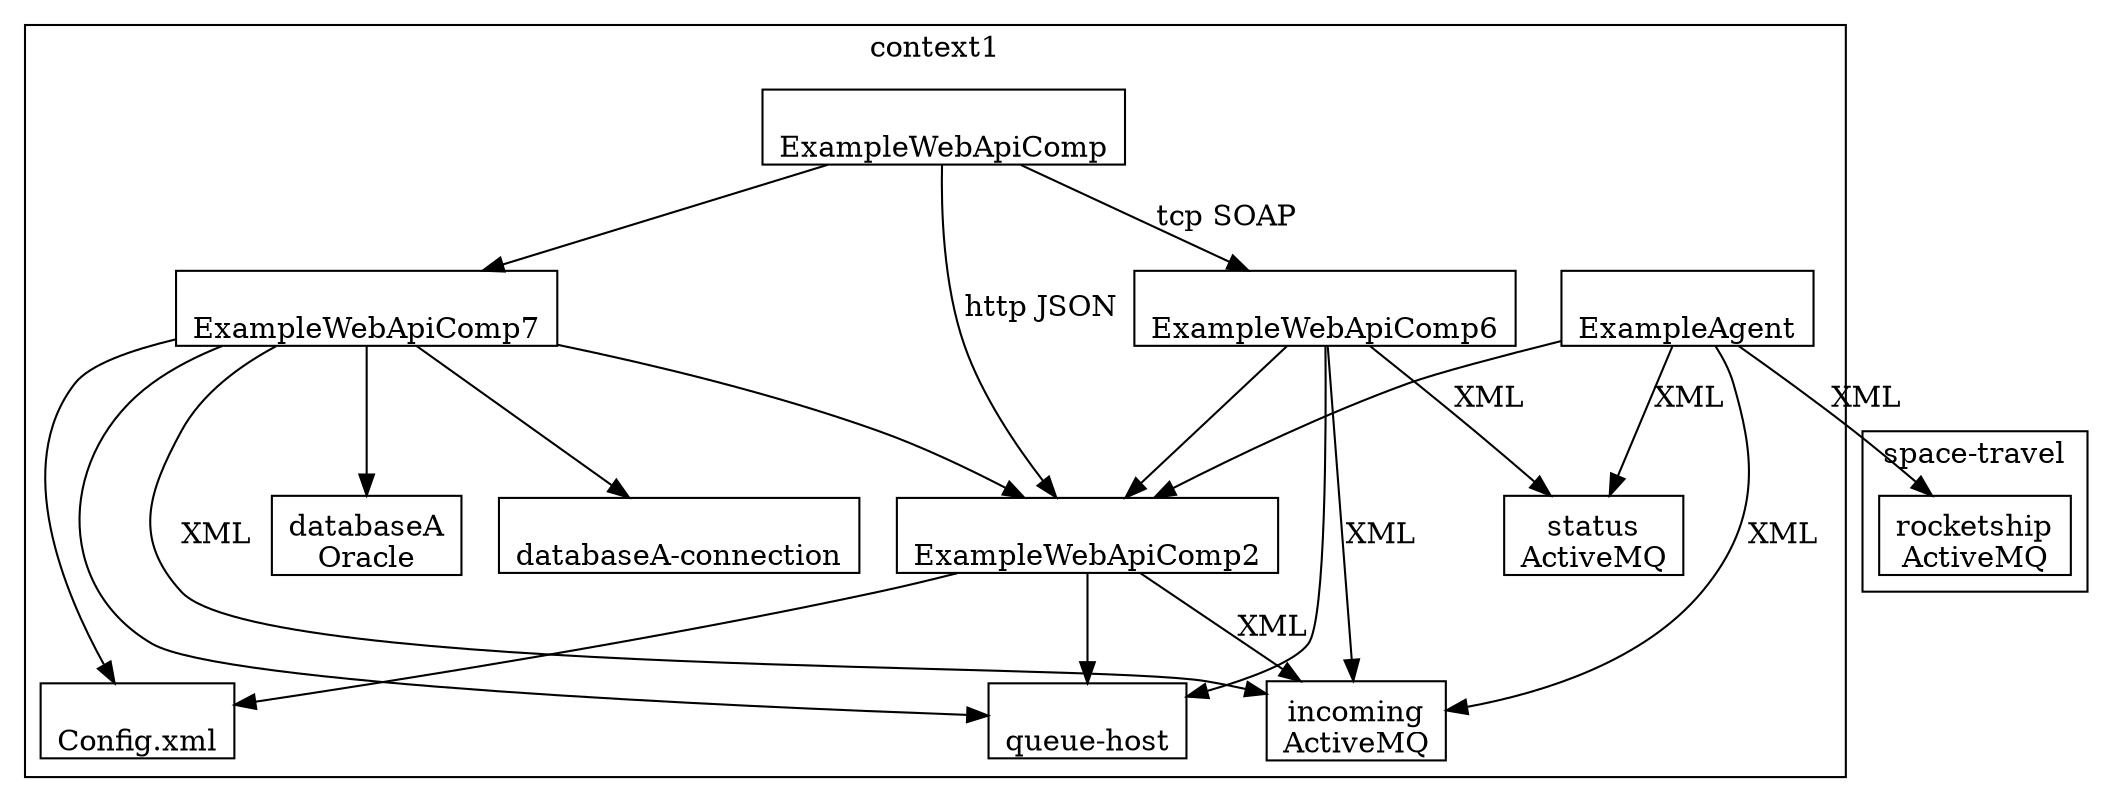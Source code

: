 digraph G {
	subgraph cluster_context1 {
		label="context1"
		1 [label="ExampleWebApiComp",image="D:\Development\Dewey\Dewey.CLI\bin\Debug\icons\component-web-ui.png",labelloc="b",shape=box];
		2 [label="ExampleWebApiComp2",image="D:\Development\Dewey\Dewey.CLI\bin\Debug\icons\component-web-api.png",labelloc="b",shape=box];
		3 [label="ExampleWebApiComp6",image="D:\Development\Dewey\Dewey.CLI\bin\Debug\icons\component-web-service.png",labelloc="b",shape=box];
		4 [label="ExampleWebApiComp7",image="D:\Development\Dewey\Dewey.CLI\bin\Debug\icons\component-web.png",labelloc="b",shape=box];
		5 [label="ExampleAgent",image="D:\Development\Dewey\Dewey.CLI\bin\Debug\icons\component-executable-worker.png",labelloc="b",shape=box];
		6 [label="incoming\nActiveMQ",image="D:\Development\Dewey\Dewey.CLI\bin\Debug\icons\queue.png",labelloc="b",shape=box];
		7 [label="status\nActiveMQ",image="D:\Development\Dewey\Dewey.CLI\bin\Debug\icons\queue.png",labelloc="b",shape=box];
		8 [label="queue-host",image="D:\Development\Dewey\Dewey.CLI\bin\Debug\icons\environment-variable.png",labelloc="b",shape=box];
		9 [label="Config\.xml",image="D:\Development\Dewey\Dewey.CLI\bin\Debug\icons\file.png",labelloc="b",shape=box];
		10 [label="databaseA\nOracle",image="D:\Development\Dewey\Dewey.CLI\bin\Debug\icons\database.png",labelloc="b",shape=box];
		11 [label="databaseA-connection",image="D:\Development\Dewey\Dewey.CLI\bin\Debug\icons\environment-variable.png",labelloc="b",shape=box];
	}
	subgraph cluster_space_travel {
		label="space-travel"
		12 [label="rocketship\nActiveMQ",image="D:\Development\Dewey\Dewey.CLI\bin\Debug\icons\queue.png",labelloc="b",shape=box];
	}
	
	1 -> 2 [label="http\ JSON"];
	1 -> 3 [label="tcp\ SOAP"];
	1 -> 4;
	2 -> 9;
	2 -> 6 [label="XML"];
	2 -> 8;
	3 -> 2;
	3 -> 6 [label="XML"];
	3 -> 7 [label="XML"];
	3 -> 8;
	4 -> 2;
	4 -> 9;
	4 -> 6 [label="XML"];
	4 -> 10;
	4 -> 11;
	4 -> 8;
	5 -> 2;
	5 -> 6 [label="XML"];
	5 -> 7 [label="XML"];
	5 -> 12 [label="XML"];
}